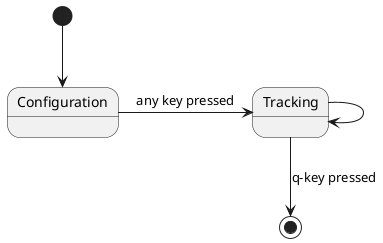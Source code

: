 @startuml state

state Configuration
state "Tracking"

[*] --> Configuration
Configuration -> Tracking : any key pressed
Tracking -> Tracking
Tracking --> [*] : q-key pressed

@enduml